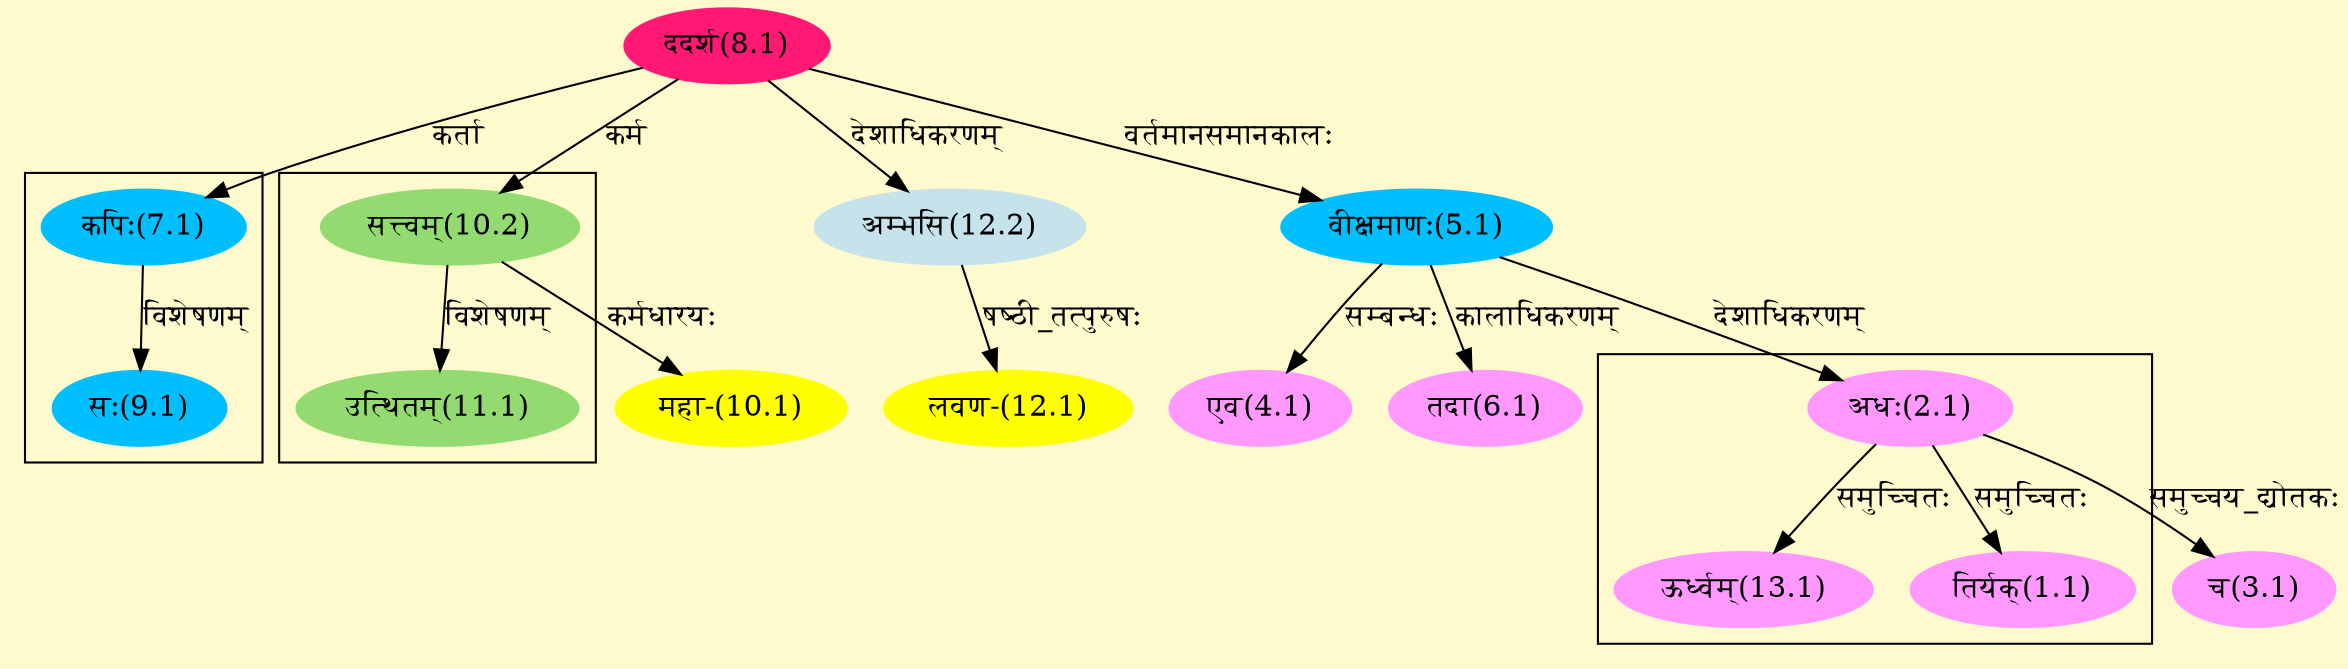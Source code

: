 digraph G{
rankdir=BT;
 compound=true;
 bgcolor="lemonchiffon1";

subgraph cluster_1{
Node1_1 [style=filled, color="#FF99FF" label = "तिर्यक्(1.1)"]
Node2_1 [style=filled, color="#FF99FF" label = "अधः(2.1)"]
Node13_1 [style=filled, color="#FF99FF" label = "ऊर्ध्वम्(13.1)"]

}

subgraph cluster_2{
Node9_1 [style=filled, color="#00BFFF" label = "सः(9.1)"]
Node7_1 [style=filled, color="#00BFFF" label = "कपिः(7.1)"]

}

subgraph cluster_3{
Node11_1 [style=filled, color="#93DB70" label = "उत्थितम्(11.1)"]
Node10_2 [style=filled, color="#93DB70" label = "सत्त्वम्(10.2)"]

}
Node2_1 [style=filled, color="#FF99FF" label = "अधः(2.1)"]
Node5_1 [style=filled, color="#00BFFF" label = "वीक्षमाणः(5.1)"]
Node3_1 [style=filled, color="#FF99FF" label = "च(3.1)"]
Node4_1 [style=filled, color="#FF99FF" label = "एव(4.1)"]
Node8_1 [style=filled, color="#FF1975" label = "ददर्श(8.1)"]
Node6_1 [style=filled, color="#FF99FF" label = "तदा(6.1)"]
Node7_1 [style=filled, color="#00BFFF" label = "कपिः(7.1)"]
Node [style=filled, color="" label = "()"]
Node10_1 [style=filled, color="#FFFF00" label = "महा-(10.1)"]
Node10_2 [style=filled, color="#93DB70" label = "सत्त्वम्(10.2)"]
Node12_1 [style=filled, color="#FFFF00" label = "लवण-(12.1)"]
Node12_2 [style=filled, color="#C6E2EB" label = "अम्भसि(12.2)"]
/* Start of Relations section */

Node1_1 -> Node2_1 [  label="समुच्चितः"  dir="back" ]
Node2_1 -> Node5_1 [  label="देशाधिकरणम्"  dir="back" ]
Node3_1 -> Node2_1 [  label="समुच्चय_द्योतकः"  dir="back" ]
Node4_1 -> Node5_1 [  label="सम्बन्धः"  dir="back" ]
Node5_1 -> Node8_1 [  label="वर्तमानसमानकालः"  dir="back" ]
Node6_1 -> Node5_1 [  label="कालाधिकरणम्"  dir="back" ]
Node7_1 -> Node8_1 [  label="कर्ता"  dir="back" ]
Node9_1 -> Node7_1 [  label="विशेषणम्"  dir="back" ]
Node10_1 -> Node10_2 [  label="कर्मधारयः"  dir="back" ]
Node10_2 -> Node8_1 [  label="कर्म"  dir="back" ]
Node11_1 -> Node10_2 [  label="विशेषणम्"  dir="back" ]
Node12_1 -> Node12_2 [  label="षष्ठी_तत्पुरुषः"  dir="back" ]
Node12_2 -> Node8_1 [  label="देशाधिकरणम्"  dir="back" ]
Node13_1 -> Node2_1 [  label="समुच्चितः"  dir="back" ]
}
